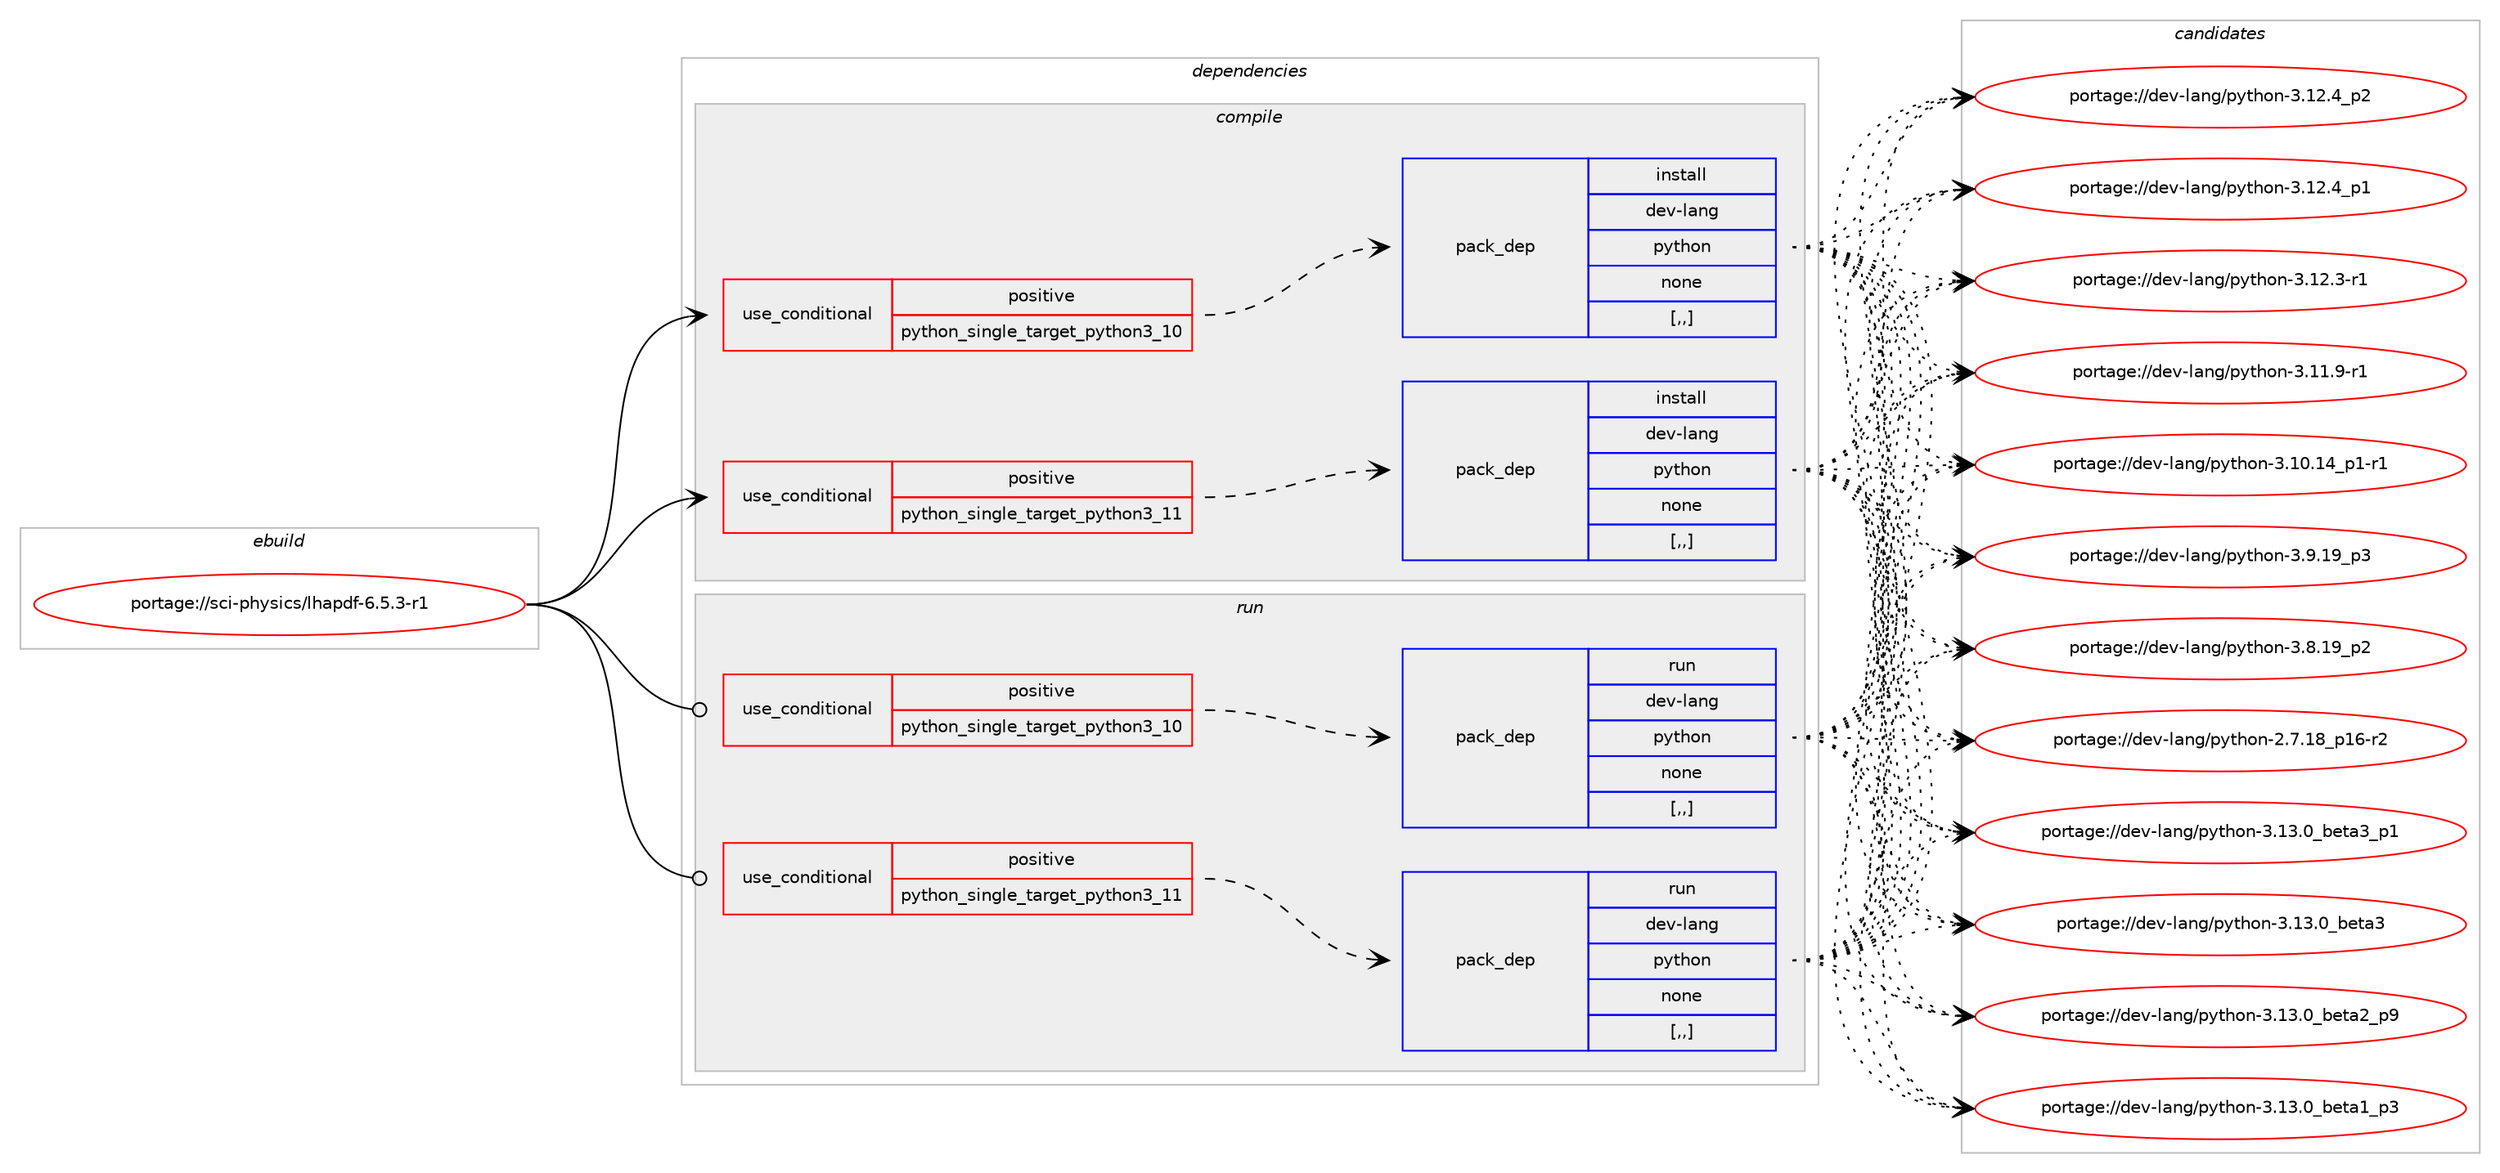 digraph prolog {

# *************
# Graph options
# *************

newrank=true;
concentrate=true;
compound=true;
graph [rankdir=LR,fontname=Helvetica,fontsize=10,ranksep=1.5];#, ranksep=2.5, nodesep=0.2];
edge  [arrowhead=vee];
node  [fontname=Helvetica,fontsize=10];

# **********
# The ebuild
# **********

subgraph cluster_leftcol {
color=gray;
rank=same;
label=<<i>ebuild</i>>;
id [label="portage://sci-physics/lhapdf-6.5.3-r1", color=red, width=4, href="../sci-physics/lhapdf-6.5.3-r1.svg"];
}

# ****************
# The dependencies
# ****************

subgraph cluster_midcol {
color=gray;
label=<<i>dependencies</i>>;
subgraph cluster_compile {
fillcolor="#eeeeee";
style=filled;
label=<<i>compile</i>>;
subgraph cond108509 {
dependency408559 [label=<<TABLE BORDER="0" CELLBORDER="1" CELLSPACING="0" CELLPADDING="4"><TR><TD ROWSPAN="3" CELLPADDING="10">use_conditional</TD></TR><TR><TD>positive</TD></TR><TR><TD>python_single_target_python3_10</TD></TR></TABLE>>, shape=none, color=red];
subgraph pack297141 {
dependency408560 [label=<<TABLE BORDER="0" CELLBORDER="1" CELLSPACING="0" CELLPADDING="4" WIDTH="220"><TR><TD ROWSPAN="6" CELLPADDING="30">pack_dep</TD></TR><TR><TD WIDTH="110">install</TD></TR><TR><TD>dev-lang</TD></TR><TR><TD>python</TD></TR><TR><TD>none</TD></TR><TR><TD>[,,]</TD></TR></TABLE>>, shape=none, color=blue];
}
dependency408559:e -> dependency408560:w [weight=20,style="dashed",arrowhead="vee"];
}
id:e -> dependency408559:w [weight=20,style="solid",arrowhead="vee"];
subgraph cond108510 {
dependency408561 [label=<<TABLE BORDER="0" CELLBORDER="1" CELLSPACING="0" CELLPADDING="4"><TR><TD ROWSPAN="3" CELLPADDING="10">use_conditional</TD></TR><TR><TD>positive</TD></TR><TR><TD>python_single_target_python3_11</TD></TR></TABLE>>, shape=none, color=red];
subgraph pack297142 {
dependency408562 [label=<<TABLE BORDER="0" CELLBORDER="1" CELLSPACING="0" CELLPADDING="4" WIDTH="220"><TR><TD ROWSPAN="6" CELLPADDING="30">pack_dep</TD></TR><TR><TD WIDTH="110">install</TD></TR><TR><TD>dev-lang</TD></TR><TR><TD>python</TD></TR><TR><TD>none</TD></TR><TR><TD>[,,]</TD></TR></TABLE>>, shape=none, color=blue];
}
dependency408561:e -> dependency408562:w [weight=20,style="dashed",arrowhead="vee"];
}
id:e -> dependency408561:w [weight=20,style="solid",arrowhead="vee"];
}
subgraph cluster_compileandrun {
fillcolor="#eeeeee";
style=filled;
label=<<i>compile and run</i>>;
}
subgraph cluster_run {
fillcolor="#eeeeee";
style=filled;
label=<<i>run</i>>;
subgraph cond108511 {
dependency408563 [label=<<TABLE BORDER="0" CELLBORDER="1" CELLSPACING="0" CELLPADDING="4"><TR><TD ROWSPAN="3" CELLPADDING="10">use_conditional</TD></TR><TR><TD>positive</TD></TR><TR><TD>python_single_target_python3_10</TD></TR></TABLE>>, shape=none, color=red];
subgraph pack297143 {
dependency408564 [label=<<TABLE BORDER="0" CELLBORDER="1" CELLSPACING="0" CELLPADDING="4" WIDTH="220"><TR><TD ROWSPAN="6" CELLPADDING="30">pack_dep</TD></TR><TR><TD WIDTH="110">run</TD></TR><TR><TD>dev-lang</TD></TR><TR><TD>python</TD></TR><TR><TD>none</TD></TR><TR><TD>[,,]</TD></TR></TABLE>>, shape=none, color=blue];
}
dependency408563:e -> dependency408564:w [weight=20,style="dashed",arrowhead="vee"];
}
id:e -> dependency408563:w [weight=20,style="solid",arrowhead="odot"];
subgraph cond108512 {
dependency408565 [label=<<TABLE BORDER="0" CELLBORDER="1" CELLSPACING="0" CELLPADDING="4"><TR><TD ROWSPAN="3" CELLPADDING="10">use_conditional</TD></TR><TR><TD>positive</TD></TR><TR><TD>python_single_target_python3_11</TD></TR></TABLE>>, shape=none, color=red];
subgraph pack297144 {
dependency408566 [label=<<TABLE BORDER="0" CELLBORDER="1" CELLSPACING="0" CELLPADDING="4" WIDTH="220"><TR><TD ROWSPAN="6" CELLPADDING="30">pack_dep</TD></TR><TR><TD WIDTH="110">run</TD></TR><TR><TD>dev-lang</TD></TR><TR><TD>python</TD></TR><TR><TD>none</TD></TR><TR><TD>[,,]</TD></TR></TABLE>>, shape=none, color=blue];
}
dependency408565:e -> dependency408566:w [weight=20,style="dashed",arrowhead="vee"];
}
id:e -> dependency408565:w [weight=20,style="solid",arrowhead="odot"];
}
}

# **************
# The candidates
# **************

subgraph cluster_choices {
rank=same;
color=gray;
label=<<i>candidates</i>>;

subgraph choice297141 {
color=black;
nodesep=1;
choice10010111845108971101034711212111610411111045514649514648959810111697519511249 [label="portage://dev-lang/python-3.13.0_beta3_p1", color=red, width=4,href="../dev-lang/python-3.13.0_beta3_p1.svg"];
choice1001011184510897110103471121211161041111104551464951464895981011169751 [label="portage://dev-lang/python-3.13.0_beta3", color=red, width=4,href="../dev-lang/python-3.13.0_beta3.svg"];
choice10010111845108971101034711212111610411111045514649514648959810111697509511257 [label="portage://dev-lang/python-3.13.0_beta2_p9", color=red, width=4,href="../dev-lang/python-3.13.0_beta2_p9.svg"];
choice10010111845108971101034711212111610411111045514649514648959810111697499511251 [label="portage://dev-lang/python-3.13.0_beta1_p3", color=red, width=4,href="../dev-lang/python-3.13.0_beta1_p3.svg"];
choice100101118451089711010347112121116104111110455146495046529511250 [label="portage://dev-lang/python-3.12.4_p2", color=red, width=4,href="../dev-lang/python-3.12.4_p2.svg"];
choice100101118451089711010347112121116104111110455146495046529511249 [label="portage://dev-lang/python-3.12.4_p1", color=red, width=4,href="../dev-lang/python-3.12.4_p1.svg"];
choice100101118451089711010347112121116104111110455146495046514511449 [label="portage://dev-lang/python-3.12.3-r1", color=red, width=4,href="../dev-lang/python-3.12.3-r1.svg"];
choice100101118451089711010347112121116104111110455146494946574511449 [label="portage://dev-lang/python-3.11.9-r1", color=red, width=4,href="../dev-lang/python-3.11.9-r1.svg"];
choice100101118451089711010347112121116104111110455146494846495295112494511449 [label="portage://dev-lang/python-3.10.14_p1-r1", color=red, width=4,href="../dev-lang/python-3.10.14_p1-r1.svg"];
choice100101118451089711010347112121116104111110455146574649579511251 [label="portage://dev-lang/python-3.9.19_p3", color=red, width=4,href="../dev-lang/python-3.9.19_p3.svg"];
choice100101118451089711010347112121116104111110455146564649579511250 [label="portage://dev-lang/python-3.8.19_p2", color=red, width=4,href="../dev-lang/python-3.8.19_p2.svg"];
choice100101118451089711010347112121116104111110455046554649569511249544511450 [label="portage://dev-lang/python-2.7.18_p16-r2", color=red, width=4,href="../dev-lang/python-2.7.18_p16-r2.svg"];
dependency408560:e -> choice10010111845108971101034711212111610411111045514649514648959810111697519511249:w [style=dotted,weight="100"];
dependency408560:e -> choice1001011184510897110103471121211161041111104551464951464895981011169751:w [style=dotted,weight="100"];
dependency408560:e -> choice10010111845108971101034711212111610411111045514649514648959810111697509511257:w [style=dotted,weight="100"];
dependency408560:e -> choice10010111845108971101034711212111610411111045514649514648959810111697499511251:w [style=dotted,weight="100"];
dependency408560:e -> choice100101118451089711010347112121116104111110455146495046529511250:w [style=dotted,weight="100"];
dependency408560:e -> choice100101118451089711010347112121116104111110455146495046529511249:w [style=dotted,weight="100"];
dependency408560:e -> choice100101118451089711010347112121116104111110455146495046514511449:w [style=dotted,weight="100"];
dependency408560:e -> choice100101118451089711010347112121116104111110455146494946574511449:w [style=dotted,weight="100"];
dependency408560:e -> choice100101118451089711010347112121116104111110455146494846495295112494511449:w [style=dotted,weight="100"];
dependency408560:e -> choice100101118451089711010347112121116104111110455146574649579511251:w [style=dotted,weight="100"];
dependency408560:e -> choice100101118451089711010347112121116104111110455146564649579511250:w [style=dotted,weight="100"];
dependency408560:e -> choice100101118451089711010347112121116104111110455046554649569511249544511450:w [style=dotted,weight="100"];
}
subgraph choice297142 {
color=black;
nodesep=1;
choice10010111845108971101034711212111610411111045514649514648959810111697519511249 [label="portage://dev-lang/python-3.13.0_beta3_p1", color=red, width=4,href="../dev-lang/python-3.13.0_beta3_p1.svg"];
choice1001011184510897110103471121211161041111104551464951464895981011169751 [label="portage://dev-lang/python-3.13.0_beta3", color=red, width=4,href="../dev-lang/python-3.13.0_beta3.svg"];
choice10010111845108971101034711212111610411111045514649514648959810111697509511257 [label="portage://dev-lang/python-3.13.0_beta2_p9", color=red, width=4,href="../dev-lang/python-3.13.0_beta2_p9.svg"];
choice10010111845108971101034711212111610411111045514649514648959810111697499511251 [label="portage://dev-lang/python-3.13.0_beta1_p3", color=red, width=4,href="../dev-lang/python-3.13.0_beta1_p3.svg"];
choice100101118451089711010347112121116104111110455146495046529511250 [label="portage://dev-lang/python-3.12.4_p2", color=red, width=4,href="../dev-lang/python-3.12.4_p2.svg"];
choice100101118451089711010347112121116104111110455146495046529511249 [label="portage://dev-lang/python-3.12.4_p1", color=red, width=4,href="../dev-lang/python-3.12.4_p1.svg"];
choice100101118451089711010347112121116104111110455146495046514511449 [label="portage://dev-lang/python-3.12.3-r1", color=red, width=4,href="../dev-lang/python-3.12.3-r1.svg"];
choice100101118451089711010347112121116104111110455146494946574511449 [label="portage://dev-lang/python-3.11.9-r1", color=red, width=4,href="../dev-lang/python-3.11.9-r1.svg"];
choice100101118451089711010347112121116104111110455146494846495295112494511449 [label="portage://dev-lang/python-3.10.14_p1-r1", color=red, width=4,href="../dev-lang/python-3.10.14_p1-r1.svg"];
choice100101118451089711010347112121116104111110455146574649579511251 [label="portage://dev-lang/python-3.9.19_p3", color=red, width=4,href="../dev-lang/python-3.9.19_p3.svg"];
choice100101118451089711010347112121116104111110455146564649579511250 [label="portage://dev-lang/python-3.8.19_p2", color=red, width=4,href="../dev-lang/python-3.8.19_p2.svg"];
choice100101118451089711010347112121116104111110455046554649569511249544511450 [label="portage://dev-lang/python-2.7.18_p16-r2", color=red, width=4,href="../dev-lang/python-2.7.18_p16-r2.svg"];
dependency408562:e -> choice10010111845108971101034711212111610411111045514649514648959810111697519511249:w [style=dotted,weight="100"];
dependency408562:e -> choice1001011184510897110103471121211161041111104551464951464895981011169751:w [style=dotted,weight="100"];
dependency408562:e -> choice10010111845108971101034711212111610411111045514649514648959810111697509511257:w [style=dotted,weight="100"];
dependency408562:e -> choice10010111845108971101034711212111610411111045514649514648959810111697499511251:w [style=dotted,weight="100"];
dependency408562:e -> choice100101118451089711010347112121116104111110455146495046529511250:w [style=dotted,weight="100"];
dependency408562:e -> choice100101118451089711010347112121116104111110455146495046529511249:w [style=dotted,weight="100"];
dependency408562:e -> choice100101118451089711010347112121116104111110455146495046514511449:w [style=dotted,weight="100"];
dependency408562:e -> choice100101118451089711010347112121116104111110455146494946574511449:w [style=dotted,weight="100"];
dependency408562:e -> choice100101118451089711010347112121116104111110455146494846495295112494511449:w [style=dotted,weight="100"];
dependency408562:e -> choice100101118451089711010347112121116104111110455146574649579511251:w [style=dotted,weight="100"];
dependency408562:e -> choice100101118451089711010347112121116104111110455146564649579511250:w [style=dotted,weight="100"];
dependency408562:e -> choice100101118451089711010347112121116104111110455046554649569511249544511450:w [style=dotted,weight="100"];
}
subgraph choice297143 {
color=black;
nodesep=1;
choice10010111845108971101034711212111610411111045514649514648959810111697519511249 [label="portage://dev-lang/python-3.13.0_beta3_p1", color=red, width=4,href="../dev-lang/python-3.13.0_beta3_p1.svg"];
choice1001011184510897110103471121211161041111104551464951464895981011169751 [label="portage://dev-lang/python-3.13.0_beta3", color=red, width=4,href="../dev-lang/python-3.13.0_beta3.svg"];
choice10010111845108971101034711212111610411111045514649514648959810111697509511257 [label="portage://dev-lang/python-3.13.0_beta2_p9", color=red, width=4,href="../dev-lang/python-3.13.0_beta2_p9.svg"];
choice10010111845108971101034711212111610411111045514649514648959810111697499511251 [label="portage://dev-lang/python-3.13.0_beta1_p3", color=red, width=4,href="../dev-lang/python-3.13.0_beta1_p3.svg"];
choice100101118451089711010347112121116104111110455146495046529511250 [label="portage://dev-lang/python-3.12.4_p2", color=red, width=4,href="../dev-lang/python-3.12.4_p2.svg"];
choice100101118451089711010347112121116104111110455146495046529511249 [label="portage://dev-lang/python-3.12.4_p1", color=red, width=4,href="../dev-lang/python-3.12.4_p1.svg"];
choice100101118451089711010347112121116104111110455146495046514511449 [label="portage://dev-lang/python-3.12.3-r1", color=red, width=4,href="../dev-lang/python-3.12.3-r1.svg"];
choice100101118451089711010347112121116104111110455146494946574511449 [label="portage://dev-lang/python-3.11.9-r1", color=red, width=4,href="../dev-lang/python-3.11.9-r1.svg"];
choice100101118451089711010347112121116104111110455146494846495295112494511449 [label="portage://dev-lang/python-3.10.14_p1-r1", color=red, width=4,href="../dev-lang/python-3.10.14_p1-r1.svg"];
choice100101118451089711010347112121116104111110455146574649579511251 [label="portage://dev-lang/python-3.9.19_p3", color=red, width=4,href="../dev-lang/python-3.9.19_p3.svg"];
choice100101118451089711010347112121116104111110455146564649579511250 [label="portage://dev-lang/python-3.8.19_p2", color=red, width=4,href="../dev-lang/python-3.8.19_p2.svg"];
choice100101118451089711010347112121116104111110455046554649569511249544511450 [label="portage://dev-lang/python-2.7.18_p16-r2", color=red, width=4,href="../dev-lang/python-2.7.18_p16-r2.svg"];
dependency408564:e -> choice10010111845108971101034711212111610411111045514649514648959810111697519511249:w [style=dotted,weight="100"];
dependency408564:e -> choice1001011184510897110103471121211161041111104551464951464895981011169751:w [style=dotted,weight="100"];
dependency408564:e -> choice10010111845108971101034711212111610411111045514649514648959810111697509511257:w [style=dotted,weight="100"];
dependency408564:e -> choice10010111845108971101034711212111610411111045514649514648959810111697499511251:w [style=dotted,weight="100"];
dependency408564:e -> choice100101118451089711010347112121116104111110455146495046529511250:w [style=dotted,weight="100"];
dependency408564:e -> choice100101118451089711010347112121116104111110455146495046529511249:w [style=dotted,weight="100"];
dependency408564:e -> choice100101118451089711010347112121116104111110455146495046514511449:w [style=dotted,weight="100"];
dependency408564:e -> choice100101118451089711010347112121116104111110455146494946574511449:w [style=dotted,weight="100"];
dependency408564:e -> choice100101118451089711010347112121116104111110455146494846495295112494511449:w [style=dotted,weight="100"];
dependency408564:e -> choice100101118451089711010347112121116104111110455146574649579511251:w [style=dotted,weight="100"];
dependency408564:e -> choice100101118451089711010347112121116104111110455146564649579511250:w [style=dotted,weight="100"];
dependency408564:e -> choice100101118451089711010347112121116104111110455046554649569511249544511450:w [style=dotted,weight="100"];
}
subgraph choice297144 {
color=black;
nodesep=1;
choice10010111845108971101034711212111610411111045514649514648959810111697519511249 [label="portage://dev-lang/python-3.13.0_beta3_p1", color=red, width=4,href="../dev-lang/python-3.13.0_beta3_p1.svg"];
choice1001011184510897110103471121211161041111104551464951464895981011169751 [label="portage://dev-lang/python-3.13.0_beta3", color=red, width=4,href="../dev-lang/python-3.13.0_beta3.svg"];
choice10010111845108971101034711212111610411111045514649514648959810111697509511257 [label="portage://dev-lang/python-3.13.0_beta2_p9", color=red, width=4,href="../dev-lang/python-3.13.0_beta2_p9.svg"];
choice10010111845108971101034711212111610411111045514649514648959810111697499511251 [label="portage://dev-lang/python-3.13.0_beta1_p3", color=red, width=4,href="../dev-lang/python-3.13.0_beta1_p3.svg"];
choice100101118451089711010347112121116104111110455146495046529511250 [label="portage://dev-lang/python-3.12.4_p2", color=red, width=4,href="../dev-lang/python-3.12.4_p2.svg"];
choice100101118451089711010347112121116104111110455146495046529511249 [label="portage://dev-lang/python-3.12.4_p1", color=red, width=4,href="../dev-lang/python-3.12.4_p1.svg"];
choice100101118451089711010347112121116104111110455146495046514511449 [label="portage://dev-lang/python-3.12.3-r1", color=red, width=4,href="../dev-lang/python-3.12.3-r1.svg"];
choice100101118451089711010347112121116104111110455146494946574511449 [label="portage://dev-lang/python-3.11.9-r1", color=red, width=4,href="../dev-lang/python-3.11.9-r1.svg"];
choice100101118451089711010347112121116104111110455146494846495295112494511449 [label="portage://dev-lang/python-3.10.14_p1-r1", color=red, width=4,href="../dev-lang/python-3.10.14_p1-r1.svg"];
choice100101118451089711010347112121116104111110455146574649579511251 [label="portage://dev-lang/python-3.9.19_p3", color=red, width=4,href="../dev-lang/python-3.9.19_p3.svg"];
choice100101118451089711010347112121116104111110455146564649579511250 [label="portage://dev-lang/python-3.8.19_p2", color=red, width=4,href="../dev-lang/python-3.8.19_p2.svg"];
choice100101118451089711010347112121116104111110455046554649569511249544511450 [label="portage://dev-lang/python-2.7.18_p16-r2", color=red, width=4,href="../dev-lang/python-2.7.18_p16-r2.svg"];
dependency408566:e -> choice10010111845108971101034711212111610411111045514649514648959810111697519511249:w [style=dotted,weight="100"];
dependency408566:e -> choice1001011184510897110103471121211161041111104551464951464895981011169751:w [style=dotted,weight="100"];
dependency408566:e -> choice10010111845108971101034711212111610411111045514649514648959810111697509511257:w [style=dotted,weight="100"];
dependency408566:e -> choice10010111845108971101034711212111610411111045514649514648959810111697499511251:w [style=dotted,weight="100"];
dependency408566:e -> choice100101118451089711010347112121116104111110455146495046529511250:w [style=dotted,weight="100"];
dependency408566:e -> choice100101118451089711010347112121116104111110455146495046529511249:w [style=dotted,weight="100"];
dependency408566:e -> choice100101118451089711010347112121116104111110455146495046514511449:w [style=dotted,weight="100"];
dependency408566:e -> choice100101118451089711010347112121116104111110455146494946574511449:w [style=dotted,weight="100"];
dependency408566:e -> choice100101118451089711010347112121116104111110455146494846495295112494511449:w [style=dotted,weight="100"];
dependency408566:e -> choice100101118451089711010347112121116104111110455146574649579511251:w [style=dotted,weight="100"];
dependency408566:e -> choice100101118451089711010347112121116104111110455146564649579511250:w [style=dotted,weight="100"];
dependency408566:e -> choice100101118451089711010347112121116104111110455046554649569511249544511450:w [style=dotted,weight="100"];
}
}

}
